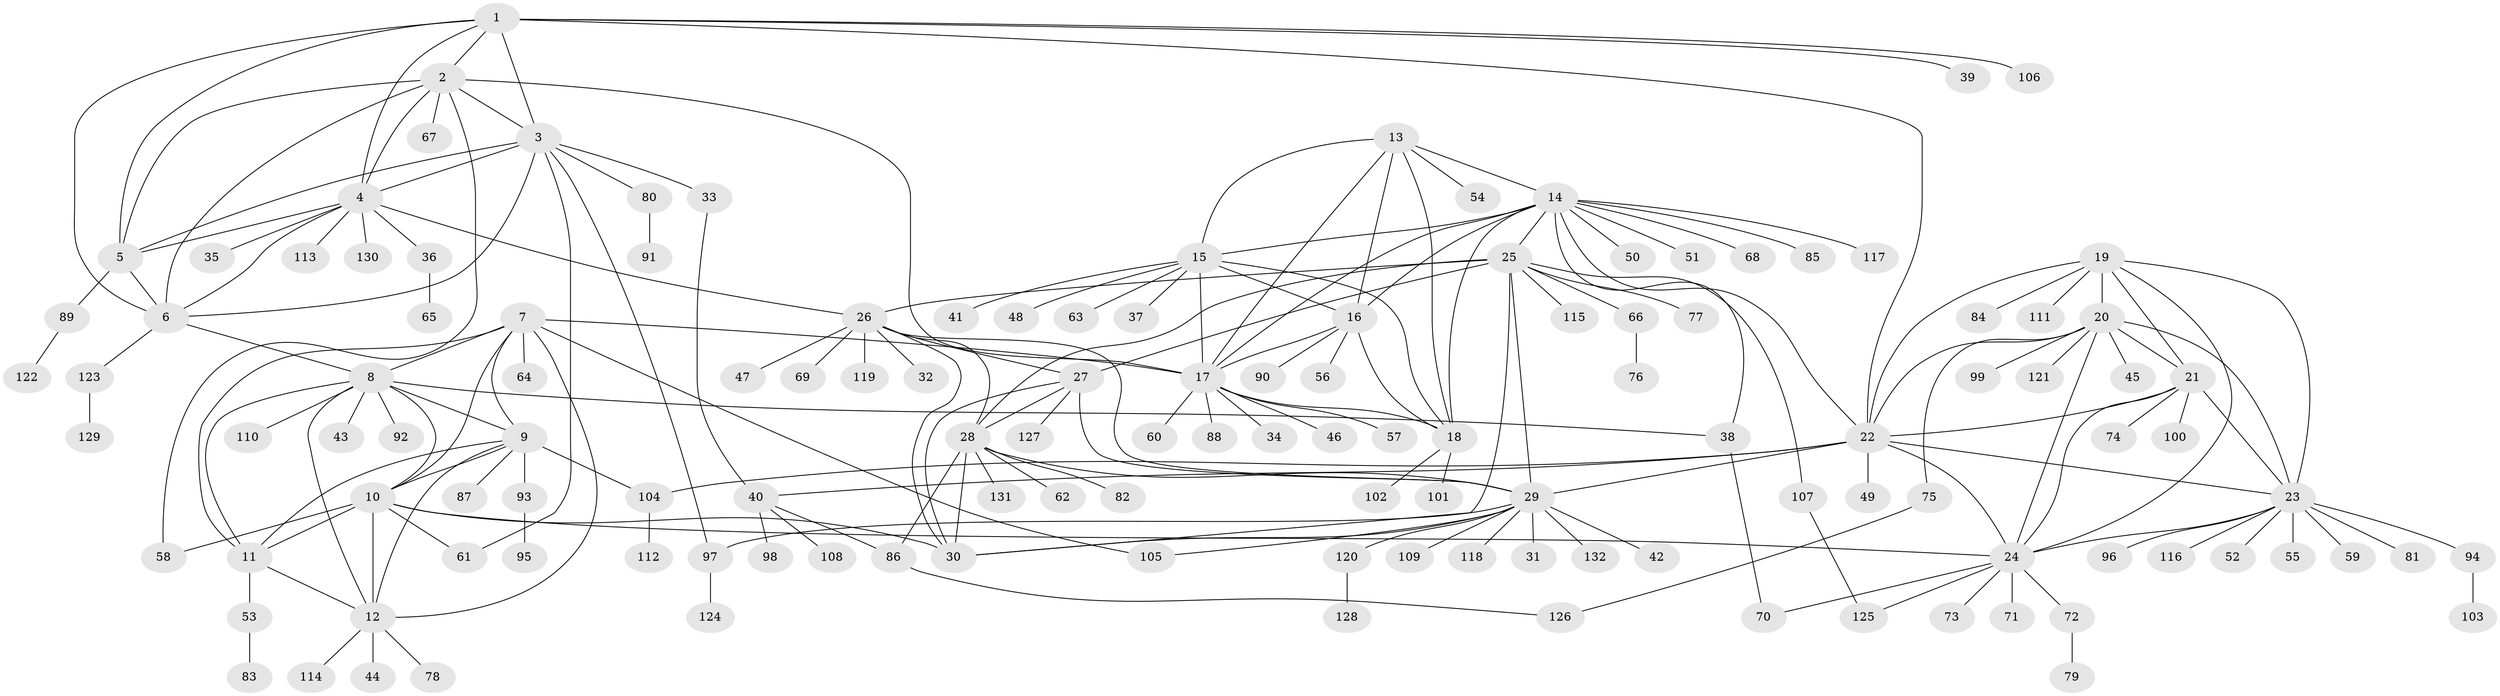 // coarse degree distribution, {3: 0.038461538461538464, 5: 0.019230769230769232, 1: 0.8269230769230769, 8: 0.019230769230769232, 6: 0.038461538461538464, 18: 0.019230769230769232, 9: 0.038461538461538464}
// Generated by graph-tools (version 1.1) at 2025/58/03/04/25 21:58:47]
// undirected, 132 vertices, 198 edges
graph export_dot {
graph [start="1"]
  node [color=gray90,style=filled];
  1;
  2;
  3;
  4;
  5;
  6;
  7;
  8;
  9;
  10;
  11;
  12;
  13;
  14;
  15;
  16;
  17;
  18;
  19;
  20;
  21;
  22;
  23;
  24;
  25;
  26;
  27;
  28;
  29;
  30;
  31;
  32;
  33;
  34;
  35;
  36;
  37;
  38;
  39;
  40;
  41;
  42;
  43;
  44;
  45;
  46;
  47;
  48;
  49;
  50;
  51;
  52;
  53;
  54;
  55;
  56;
  57;
  58;
  59;
  60;
  61;
  62;
  63;
  64;
  65;
  66;
  67;
  68;
  69;
  70;
  71;
  72;
  73;
  74;
  75;
  76;
  77;
  78;
  79;
  80;
  81;
  82;
  83;
  84;
  85;
  86;
  87;
  88;
  89;
  90;
  91;
  92;
  93;
  94;
  95;
  96;
  97;
  98;
  99;
  100;
  101;
  102;
  103;
  104;
  105;
  106;
  107;
  108;
  109;
  110;
  111;
  112;
  113;
  114;
  115;
  116;
  117;
  118;
  119;
  120;
  121;
  122;
  123;
  124;
  125;
  126;
  127;
  128;
  129;
  130;
  131;
  132;
  1 -- 2;
  1 -- 3;
  1 -- 4;
  1 -- 5;
  1 -- 6;
  1 -- 22;
  1 -- 39;
  1 -- 106;
  2 -- 3;
  2 -- 4;
  2 -- 5;
  2 -- 6;
  2 -- 17;
  2 -- 58;
  2 -- 67;
  3 -- 4;
  3 -- 5;
  3 -- 6;
  3 -- 33;
  3 -- 61;
  3 -- 80;
  3 -- 97;
  4 -- 5;
  4 -- 6;
  4 -- 26;
  4 -- 35;
  4 -- 36;
  4 -- 113;
  4 -- 130;
  5 -- 6;
  5 -- 89;
  6 -- 8;
  6 -- 123;
  7 -- 8;
  7 -- 9;
  7 -- 10;
  7 -- 11;
  7 -- 12;
  7 -- 17;
  7 -- 64;
  7 -- 105;
  8 -- 9;
  8 -- 10;
  8 -- 11;
  8 -- 12;
  8 -- 38;
  8 -- 43;
  8 -- 92;
  8 -- 110;
  9 -- 10;
  9 -- 11;
  9 -- 12;
  9 -- 87;
  9 -- 93;
  9 -- 104;
  10 -- 11;
  10 -- 12;
  10 -- 24;
  10 -- 30;
  10 -- 58;
  10 -- 61;
  11 -- 12;
  11 -- 53;
  12 -- 44;
  12 -- 78;
  12 -- 114;
  13 -- 14;
  13 -- 15;
  13 -- 16;
  13 -- 17;
  13 -- 18;
  13 -- 54;
  14 -- 15;
  14 -- 16;
  14 -- 17;
  14 -- 18;
  14 -- 22;
  14 -- 25;
  14 -- 38;
  14 -- 50;
  14 -- 51;
  14 -- 68;
  14 -- 85;
  14 -- 117;
  15 -- 16;
  15 -- 17;
  15 -- 18;
  15 -- 37;
  15 -- 41;
  15 -- 48;
  15 -- 63;
  16 -- 17;
  16 -- 18;
  16 -- 56;
  16 -- 90;
  17 -- 18;
  17 -- 34;
  17 -- 46;
  17 -- 57;
  17 -- 60;
  17 -- 88;
  18 -- 101;
  18 -- 102;
  19 -- 20;
  19 -- 21;
  19 -- 22;
  19 -- 23;
  19 -- 24;
  19 -- 84;
  19 -- 111;
  20 -- 21;
  20 -- 22;
  20 -- 23;
  20 -- 24;
  20 -- 45;
  20 -- 75;
  20 -- 99;
  20 -- 121;
  21 -- 22;
  21 -- 23;
  21 -- 24;
  21 -- 74;
  21 -- 100;
  22 -- 23;
  22 -- 24;
  22 -- 29;
  22 -- 40;
  22 -- 49;
  22 -- 104;
  23 -- 24;
  23 -- 52;
  23 -- 55;
  23 -- 59;
  23 -- 81;
  23 -- 94;
  23 -- 96;
  23 -- 116;
  24 -- 70;
  24 -- 71;
  24 -- 72;
  24 -- 73;
  24 -- 125;
  25 -- 26;
  25 -- 27;
  25 -- 28;
  25 -- 29;
  25 -- 30;
  25 -- 66;
  25 -- 77;
  25 -- 107;
  25 -- 115;
  26 -- 27;
  26 -- 28;
  26 -- 29;
  26 -- 30;
  26 -- 32;
  26 -- 47;
  26 -- 69;
  26 -- 119;
  27 -- 28;
  27 -- 29;
  27 -- 30;
  27 -- 127;
  28 -- 29;
  28 -- 30;
  28 -- 62;
  28 -- 82;
  28 -- 86;
  28 -- 131;
  29 -- 30;
  29 -- 31;
  29 -- 42;
  29 -- 97;
  29 -- 105;
  29 -- 109;
  29 -- 118;
  29 -- 120;
  29 -- 132;
  33 -- 40;
  36 -- 65;
  38 -- 70;
  40 -- 86;
  40 -- 98;
  40 -- 108;
  53 -- 83;
  66 -- 76;
  72 -- 79;
  75 -- 126;
  80 -- 91;
  86 -- 126;
  89 -- 122;
  93 -- 95;
  94 -- 103;
  97 -- 124;
  104 -- 112;
  107 -- 125;
  120 -- 128;
  123 -- 129;
}
